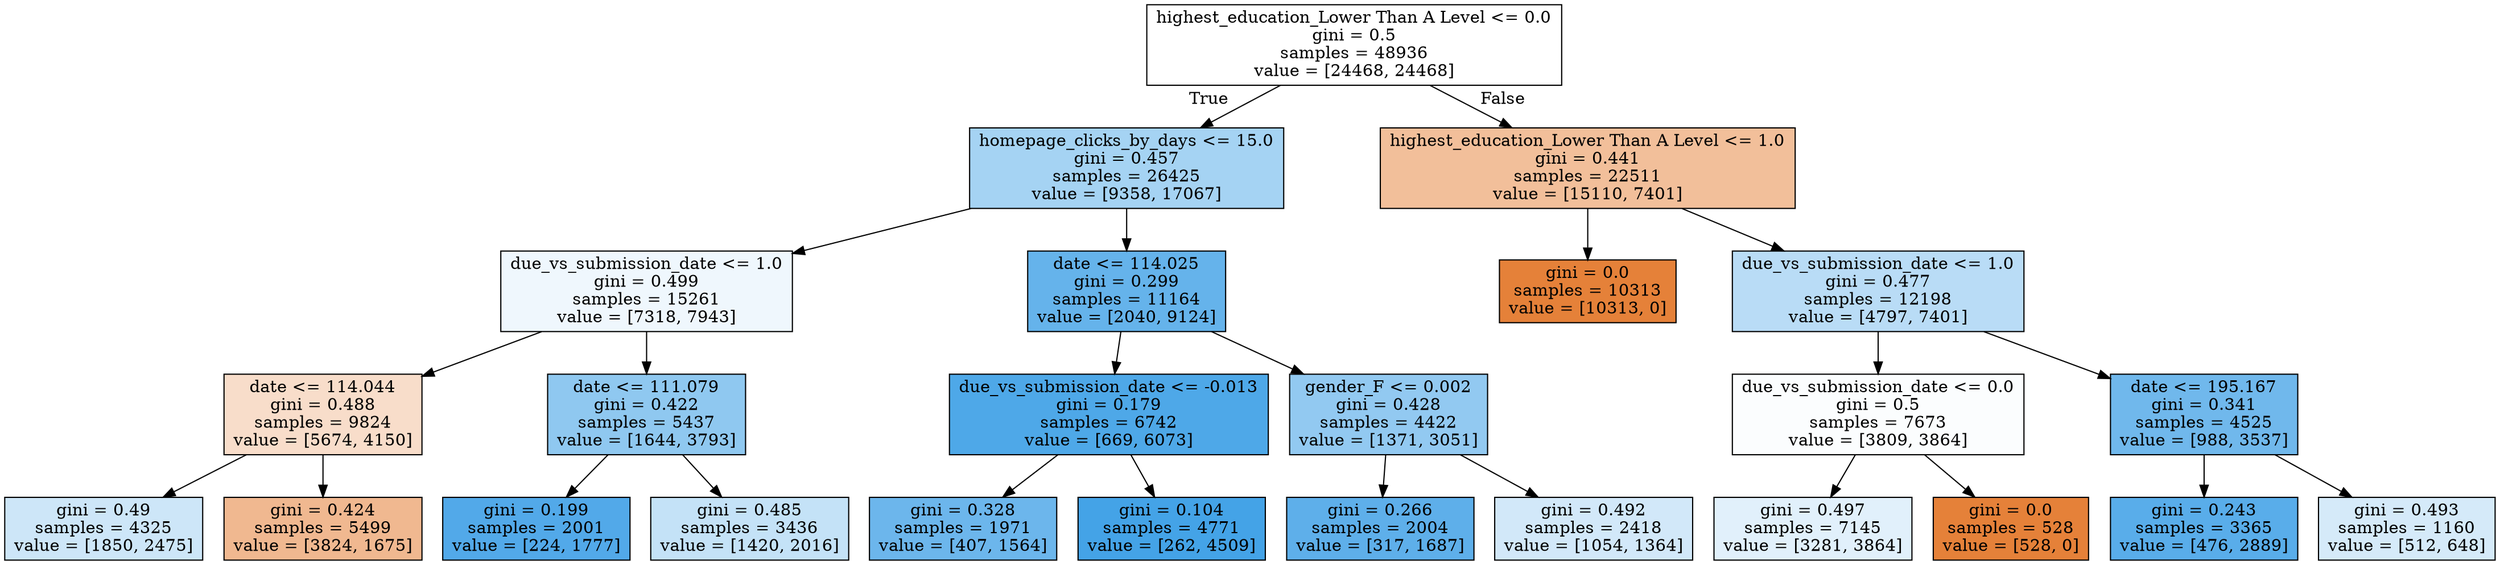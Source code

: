 digraph Tree {
node [shape=box, style="filled", color="black"] ;
0 [label="highest_education_Lower Than A Level <= 0.0\ngini = 0.5\nsamples = 48936\nvalue = [24468, 24468]", fillcolor="#e5813900"] ;
1 [label="homepage_clicks_by_days <= 15.0\ngini = 0.457\nsamples = 26425\nvalue = [9358, 17067]", fillcolor="#399de573"] ;
0 -> 1 [labeldistance=2.5, labelangle=45, headlabel="True"] ;
2 [label="due_vs_submission_date <= 1.0\ngini = 0.499\nsamples = 15261\nvalue = [7318, 7943]", fillcolor="#399de514"] ;
1 -> 2 ;
3 [label="date <= 114.044\ngini = 0.488\nsamples = 9824\nvalue = [5674, 4150]", fillcolor="#e5813944"] ;
2 -> 3 ;
4 [label="gini = 0.49\nsamples = 4325\nvalue = [1850, 2475]", fillcolor="#399de540"] ;
3 -> 4 ;
5 [label="gini = 0.424\nsamples = 5499\nvalue = [3824, 1675]", fillcolor="#e581398f"] ;
3 -> 5 ;
6 [label="date <= 111.079\ngini = 0.422\nsamples = 5437\nvalue = [1644, 3793]", fillcolor="#399de590"] ;
2 -> 6 ;
7 [label="gini = 0.199\nsamples = 2001\nvalue = [224, 1777]", fillcolor="#399de5df"] ;
6 -> 7 ;
8 [label="gini = 0.485\nsamples = 3436\nvalue = [1420, 2016]", fillcolor="#399de54b"] ;
6 -> 8 ;
9 [label="date <= 114.025\ngini = 0.299\nsamples = 11164\nvalue = [2040, 9124]", fillcolor="#399de5c6"] ;
1 -> 9 ;
10 [label="due_vs_submission_date <= -0.013\ngini = 0.179\nsamples = 6742\nvalue = [669, 6073]", fillcolor="#399de5e3"] ;
9 -> 10 ;
11 [label="gini = 0.328\nsamples = 1971\nvalue = [407, 1564]", fillcolor="#399de5bd"] ;
10 -> 11 ;
12 [label="gini = 0.104\nsamples = 4771\nvalue = [262, 4509]", fillcolor="#399de5f0"] ;
10 -> 12 ;
13 [label="gender_F <= 0.002\ngini = 0.428\nsamples = 4422\nvalue = [1371, 3051]", fillcolor="#399de58c"] ;
9 -> 13 ;
14 [label="gini = 0.266\nsamples = 2004\nvalue = [317, 1687]", fillcolor="#399de5cf"] ;
13 -> 14 ;
15 [label="gini = 0.492\nsamples = 2418\nvalue = [1054, 1364]", fillcolor="#399de53a"] ;
13 -> 15 ;
16 [label="highest_education_Lower Than A Level <= 1.0\ngini = 0.441\nsamples = 22511\nvalue = [15110, 7401]", fillcolor="#e5813982"] ;
0 -> 16 [labeldistance=2.5, labelangle=-45, headlabel="False"] ;
17 [label="gini = 0.0\nsamples = 10313\nvalue = [10313, 0]", fillcolor="#e58139ff"] ;
16 -> 17 ;
18 [label="due_vs_submission_date <= 1.0\ngini = 0.477\nsamples = 12198\nvalue = [4797, 7401]", fillcolor="#399de55a"] ;
16 -> 18 ;
19 [label="due_vs_submission_date <= 0.0\ngini = 0.5\nsamples = 7673\nvalue = [3809, 3864]", fillcolor="#399de504"] ;
18 -> 19 ;
20 [label="gini = 0.497\nsamples = 7145\nvalue = [3281, 3864]", fillcolor="#399de526"] ;
19 -> 20 ;
21 [label="gini = 0.0\nsamples = 528\nvalue = [528, 0]", fillcolor="#e58139ff"] ;
19 -> 21 ;
22 [label="date <= 195.167\ngini = 0.341\nsamples = 4525\nvalue = [988, 3537]", fillcolor="#399de5b8"] ;
18 -> 22 ;
23 [label="gini = 0.243\nsamples = 3365\nvalue = [476, 2889]", fillcolor="#399de5d5"] ;
22 -> 23 ;
24 [label="gini = 0.493\nsamples = 1160\nvalue = [512, 648]", fillcolor="#399de536"] ;
22 -> 24 ;
}